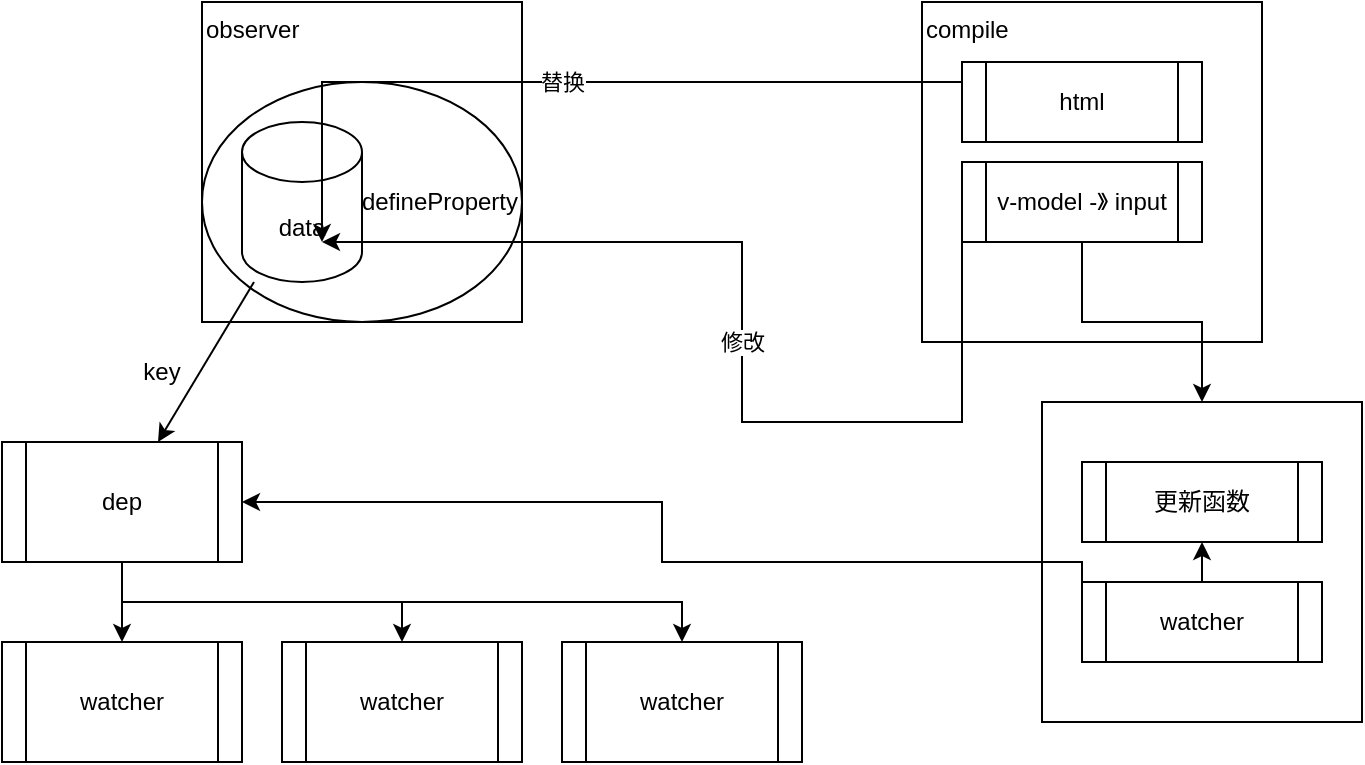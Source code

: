 <mxfile version="16.6.3" type="github">
  <diagram id="vYp_Is7Bnfg7UdHLbujD" name="第 1 页">
    <mxGraphModel dx="1426" dy="769" grid="1" gridSize="10" guides="1" tooltips="1" connect="1" arrows="1" fold="1" page="1" pageScale="1" pageWidth="827" pageHeight="1169" math="0" shadow="0">
      <root>
        <mxCell id="0" />
        <mxCell id="1" parent="0" />
        <mxCell id="DW-T26mdEJxlc9hKA7yQ-2" value="observer" style="whiteSpace=wrap;html=1;aspect=fixed;fillColor=none;align=left;verticalAlign=top;" vertex="1" parent="1">
          <mxGeometry x="120" y="120" width="160" height="160" as="geometry" />
        </mxCell>
        <mxCell id="DW-T26mdEJxlc9hKA7yQ-3" value="data" style="shape=cylinder3;whiteSpace=wrap;html=1;boundedLbl=1;backgroundOutline=1;size=15;fillColor=none;" vertex="1" parent="1">
          <mxGeometry x="140" y="180" width="60" height="80" as="geometry" />
        </mxCell>
        <mxCell id="DW-T26mdEJxlc9hKA7yQ-4" value="compile" style="whiteSpace=wrap;html=1;aspect=fixed;fillColor=none;align=left;verticalAlign=top;" vertex="1" parent="1">
          <mxGeometry x="480" y="120" width="170" height="170" as="geometry" />
        </mxCell>
        <mxCell id="DW-T26mdEJxlc9hKA7yQ-11" style="edgeStyle=orthogonalEdgeStyle;rounded=0;orthogonalLoop=1;jettySize=auto;html=1;exitX=0.5;exitY=1;exitDx=0;exitDy=0;entryX=0.5;entryY=0;entryDx=0;entryDy=0;" edge="1" parent="1" source="DW-T26mdEJxlc9hKA7yQ-5" target="DW-T26mdEJxlc9hKA7yQ-6">
          <mxGeometry relative="1" as="geometry" />
        </mxCell>
        <mxCell id="DW-T26mdEJxlc9hKA7yQ-12" style="edgeStyle=orthogonalEdgeStyle;rounded=0;orthogonalLoop=1;jettySize=auto;html=1;exitX=0.5;exitY=1;exitDx=0;exitDy=0;" edge="1" parent="1" source="DW-T26mdEJxlc9hKA7yQ-5" target="DW-T26mdEJxlc9hKA7yQ-7">
          <mxGeometry relative="1" as="geometry" />
        </mxCell>
        <mxCell id="DW-T26mdEJxlc9hKA7yQ-13" style="edgeStyle=orthogonalEdgeStyle;rounded=0;orthogonalLoop=1;jettySize=auto;html=1;exitX=0.5;exitY=1;exitDx=0;exitDy=0;entryX=0.5;entryY=0;entryDx=0;entryDy=0;" edge="1" parent="1" source="DW-T26mdEJxlc9hKA7yQ-5" target="DW-T26mdEJxlc9hKA7yQ-8">
          <mxGeometry relative="1" as="geometry" />
        </mxCell>
        <mxCell id="DW-T26mdEJxlc9hKA7yQ-5" value="dep" style="shape=process;whiteSpace=wrap;html=1;backgroundOutline=1;fillColor=none;" vertex="1" parent="1">
          <mxGeometry x="20" y="340" width="120" height="60" as="geometry" />
        </mxCell>
        <mxCell id="DW-T26mdEJxlc9hKA7yQ-6" value="watcher" style="shape=process;whiteSpace=wrap;html=1;backgroundOutline=1;fillColor=none;" vertex="1" parent="1">
          <mxGeometry x="20" y="440" width="120" height="60" as="geometry" />
        </mxCell>
        <mxCell id="DW-T26mdEJxlc9hKA7yQ-7" value="watcher" style="shape=process;whiteSpace=wrap;html=1;backgroundOutline=1;fillColor=none;" vertex="1" parent="1">
          <mxGeometry x="160" y="440" width="120" height="60" as="geometry" />
        </mxCell>
        <mxCell id="DW-T26mdEJxlc9hKA7yQ-8" value="watcher" style="shape=process;whiteSpace=wrap;html=1;backgroundOutline=1;fillColor=none;" vertex="1" parent="1">
          <mxGeometry x="300" y="440" width="120" height="60" as="geometry" />
        </mxCell>
        <mxCell id="DW-T26mdEJxlc9hKA7yQ-9" value="" style="endArrow=classic;html=1;rounded=0;" edge="1" parent="1" source="DW-T26mdEJxlc9hKA7yQ-3" target="DW-T26mdEJxlc9hKA7yQ-5">
          <mxGeometry width="50" height="50" relative="1" as="geometry">
            <mxPoint x="390" y="430" as="sourcePoint" />
            <mxPoint x="440" y="380" as="targetPoint" />
          </mxGeometry>
        </mxCell>
        <mxCell id="DW-T26mdEJxlc9hKA7yQ-10" value="key" style="text;html=1;strokeColor=none;fillColor=none;align=center;verticalAlign=middle;whiteSpace=wrap;rounded=0;" vertex="1" parent="1">
          <mxGeometry x="70" y="290" width="60" height="30" as="geometry" />
        </mxCell>
        <mxCell id="DW-T26mdEJxlc9hKA7yQ-14" value="defineProperty" style="ellipse;whiteSpace=wrap;html=1;fillColor=none;align=right;" vertex="1" parent="1">
          <mxGeometry x="120" y="160" width="160" height="120" as="geometry" />
        </mxCell>
        <mxCell id="DW-T26mdEJxlc9hKA7yQ-17" value="替换" style="edgeStyle=orthogonalEdgeStyle;rounded=0;orthogonalLoop=1;jettySize=auto;html=1;exitX=0;exitY=0.25;exitDx=0;exitDy=0;entryX=0.375;entryY=0.667;entryDx=0;entryDy=0;entryPerimeter=0;" edge="1" parent="1" source="DW-T26mdEJxlc9hKA7yQ-15" target="DW-T26mdEJxlc9hKA7yQ-14">
          <mxGeometry relative="1" as="geometry">
            <Array as="points">
              <mxPoint x="180" y="160" />
            </Array>
          </mxGeometry>
        </mxCell>
        <mxCell id="DW-T26mdEJxlc9hKA7yQ-15" value="html" style="shape=process;whiteSpace=wrap;html=1;backgroundOutline=1;fillColor=none;" vertex="1" parent="1">
          <mxGeometry x="500" y="150" width="120" height="40" as="geometry" />
        </mxCell>
        <mxCell id="DW-T26mdEJxlc9hKA7yQ-18" value="修改" style="edgeStyle=orthogonalEdgeStyle;rounded=0;orthogonalLoop=1;jettySize=auto;html=1;exitX=0;exitY=0.5;exitDx=0;exitDy=0;" edge="1" parent="1" source="DW-T26mdEJxlc9hKA7yQ-16">
          <mxGeometry relative="1" as="geometry">
            <mxPoint x="180" y="240" as="targetPoint" />
            <Array as="points">
              <mxPoint x="500" y="330" />
              <mxPoint x="390" y="330" />
              <mxPoint x="390" y="240" />
            </Array>
          </mxGeometry>
        </mxCell>
        <mxCell id="DW-T26mdEJxlc9hKA7yQ-24" style="edgeStyle=orthogonalEdgeStyle;rounded=0;orthogonalLoop=1;jettySize=auto;html=1;exitX=0.5;exitY=1;exitDx=0;exitDy=0;" edge="1" parent="1" source="DW-T26mdEJxlc9hKA7yQ-16" target="DW-T26mdEJxlc9hKA7yQ-23">
          <mxGeometry relative="1" as="geometry" />
        </mxCell>
        <mxCell id="DW-T26mdEJxlc9hKA7yQ-16" value="v-model -》 input" style="shape=process;whiteSpace=wrap;html=1;backgroundOutline=1;fillColor=none;" vertex="1" parent="1">
          <mxGeometry x="500" y="200" width="120" height="40" as="geometry" />
        </mxCell>
        <mxCell id="DW-T26mdEJxlc9hKA7yQ-19" value="更新函数" style="shape=process;whiteSpace=wrap;html=1;backgroundOutline=1;fillColor=none;" vertex="1" parent="1">
          <mxGeometry x="560" y="350" width="120" height="40" as="geometry" />
        </mxCell>
        <mxCell id="DW-T26mdEJxlc9hKA7yQ-21" style="edgeStyle=orthogonalEdgeStyle;rounded=0;orthogonalLoop=1;jettySize=auto;html=1;exitX=0;exitY=0.5;exitDx=0;exitDy=0;entryX=1;entryY=0.5;entryDx=0;entryDy=0;" edge="1" parent="1" source="DW-T26mdEJxlc9hKA7yQ-20" target="DW-T26mdEJxlc9hKA7yQ-5">
          <mxGeometry relative="1" as="geometry">
            <Array as="points">
              <mxPoint x="560" y="400" />
              <mxPoint x="350" y="400" />
              <mxPoint x="350" y="370" />
            </Array>
          </mxGeometry>
        </mxCell>
        <mxCell id="DW-T26mdEJxlc9hKA7yQ-22" style="edgeStyle=orthogonalEdgeStyle;rounded=0;orthogonalLoop=1;jettySize=auto;html=1;exitX=0.5;exitY=0;exitDx=0;exitDy=0;entryX=0.5;entryY=1;entryDx=0;entryDy=0;" edge="1" parent="1" source="DW-T26mdEJxlc9hKA7yQ-20" target="DW-T26mdEJxlc9hKA7yQ-19">
          <mxGeometry relative="1" as="geometry" />
        </mxCell>
        <mxCell id="DW-T26mdEJxlc9hKA7yQ-20" value="watcher" style="shape=process;whiteSpace=wrap;html=1;backgroundOutline=1;fillColor=none;" vertex="1" parent="1">
          <mxGeometry x="560" y="410" width="120" height="40" as="geometry" />
        </mxCell>
        <mxCell id="DW-T26mdEJxlc9hKA7yQ-23" value="" style="whiteSpace=wrap;html=1;aspect=fixed;fillColor=none;" vertex="1" parent="1">
          <mxGeometry x="540" y="320" width="160" height="160" as="geometry" />
        </mxCell>
      </root>
    </mxGraphModel>
  </diagram>
</mxfile>
